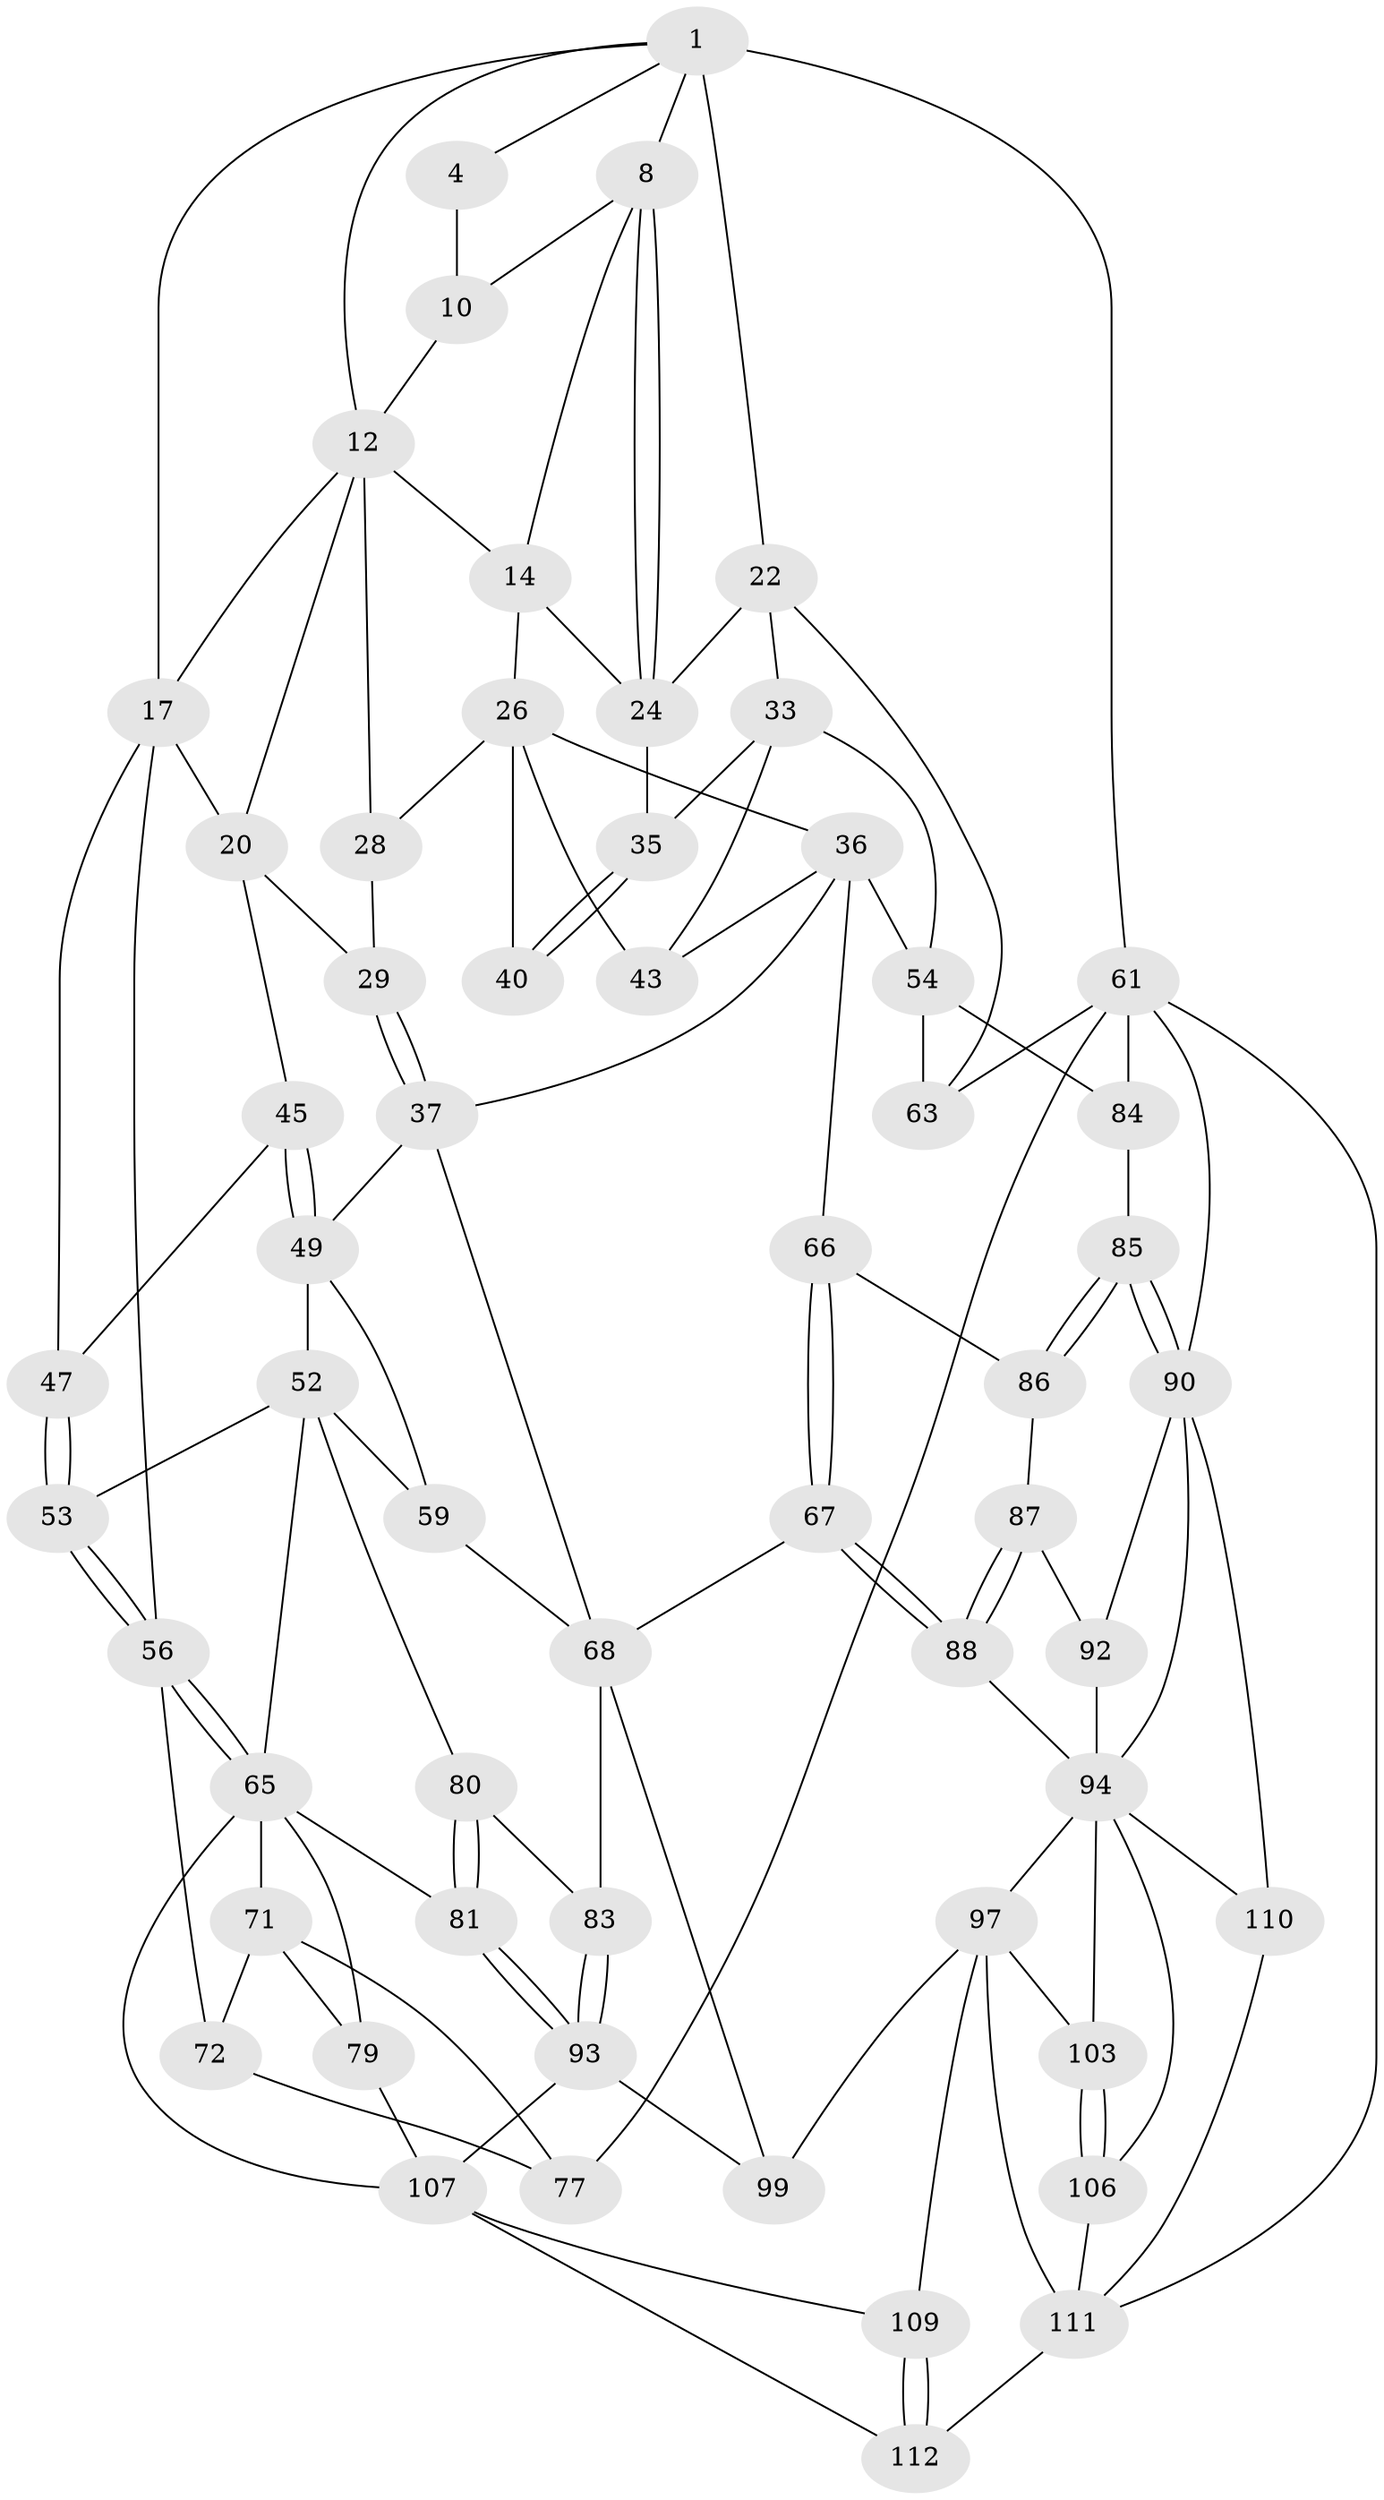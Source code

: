 // original degree distribution, {3: 0.03418803418803419, 6: 0.24786324786324787, 4: 0.23931623931623933, 5: 0.47863247863247865}
// Generated by graph-tools (version 1.1) at 2025/21/03/04/25 18:21:28]
// undirected, 58 vertices, 126 edges
graph export_dot {
graph [start="1"]
  node [color=gray90,style=filled];
  1 [pos="+0.7074972988113742+0",super="+2+6+16"];
  4 [pos="+0.29409144430465084+0",super="+5"];
  8 [pos="+0.6077333113649772+0.21229853596951745",super="+9"];
  10 [pos="+0.6063862125605978+0.044045580637152006",super="+11"];
  12 [pos="+0.3560463800640057+0.10840887965075857",super="+13+15"];
  14 [pos="+0.5665155463369257+0.2544620730155332",super="+25"];
  17 [pos="+0.1035936635197627+0.2773080233954834",super="+18+21"];
  20 [pos="+0.20011636029523264+0.3383302346733827",super="+30"];
  22 [pos="+1+0.34043182082668016",super="+23+32"];
  24 [pos="+0.8173858079599555+0.305580912674742",super="+31"];
  26 [pos="+0.5641620919580969+0.2972913060016689",super="+27+41"];
  28 [pos="+0.3674831436517719+0.3237088081272909"];
  29 [pos="+0.33866311591674614+0.36789253605446287"];
  33 [pos="+0.9261621804947163+0.45514723414102926",super="+34"];
  35 [pos="+0.823682166396268+0.40001911329851986"];
  36 [pos="+0.4836852830915543+0.4627129826333119",super="+44"];
  37 [pos="+0.4508414750015019+0.48326041870143505",super="+48"];
  40 [pos="+0.7245744757925228+0.4103460239209721"];
  43 [pos="+0.686053801914167+0.552734553074129"];
  45 [pos="+0.21814322039503448+0.39586017329260725",super="+46"];
  47 [pos="+0.11185331426195999+0.5250242758361905"];
  49 [pos="+0.3453555296348945+0.5200412333700122",super="+50"];
  52 [pos="+0.15676308438286354+0.5569876742171004",super="+60"];
  53 [pos="+0.12006992378464339+0.5486201581441398"];
  54 [pos="+0.8544439756718404+0.5702801587569161",super="+69"];
  56 [pos="+0.11171129996675919+0.5744250105558889",super="+57"];
  59 [pos="+0.2670086692932614+0.6567282662874542"];
  61 [pos="+1+1",super="+62+89"];
  63 [pos="+1+0.7474929803453226"];
  65 [pos="+0.12246503189357086+0.6571231429056164",super="+70"];
  66 [pos="+0.6664712196256848+0.6167559778192125"];
  67 [pos="+0.49731684590651304+0.709313505289796"];
  68 [pos="+0.44509665933514125+0.6592761332034346",super="+73"];
  71 [pos="+0.07815246904711616+0.6647608809236392",super="+76"];
  72 [pos="+0.04522204268244653+0.6564513096196436",super="+75"];
  77 [pos="+0+0.9255097485230114"];
  79 [pos="+0+0.8556576853499616"];
  80 [pos="+0.14665666763419483+0.7047777869455296"];
  81 [pos="+0.09778485777101288+0.8130445970253709"];
  83 [pos="+0.207225629371448+0.7436173540149853"];
  84 [pos="+0.7584777669456152+0.7321409063934169"];
  85 [pos="+0.7330830612296156+0.7326856373548701"];
  86 [pos="+0.6756677580551084+0.6344272533891274"];
  87 [pos="+0.581723014547203+0.7624843267789301"];
  88 [pos="+0.4971451853157654+0.7244563193695949"];
  90 [pos="+0.7173733595357286+0.7704077086005191",super="+101+91"];
  92 [pos="+0.5939435279343078+0.7727933489383341"];
  93 [pos="+0.12101034689800469+0.8095300855365497",super="+100"];
  94 [pos="+0.5621995548525727+0.8254508320011112",super="+95+102"];
  97 [pos="+0.36011356556937135+0.8393408416275339",super="+98+104"];
  99 [pos="+0.3028524704052396+0.7813196167223893"];
  103 [pos="+0.4992609714773313+0.8919291156614385"];
  106 [pos="+0.5816660412607538+0.9966452852741702"];
  107 [pos="+0.20537711313598342+0.8965242545279082",super="+108"];
  109 [pos="+0.23648229905333581+0.9032045690469033"];
  110 [pos="+0.7125753058184158+1"];
  111 [pos="+0.3599093992351738+0.9276427231846868",super="+115"];
  112 [pos="+0.28442838938749343+0.9382078488022806",super="+113"];
  1 -- 4;
  1 -- 12;
  1 -- 8;
  1 -- 22 [weight=2];
  1 -- 17;
  1 -- 61 [weight=2];
  4 -- 10 [weight=2];
  8 -- 24;
  8 -- 24;
  8 -- 10;
  8 -- 14;
  10 -- 12;
  12 -- 17;
  12 -- 28;
  12 -- 20;
  12 -- 14;
  14 -- 26;
  14 -- 24;
  17 -- 20;
  17 -- 47;
  17 -- 56;
  20 -- 45;
  20 -- 29;
  22 -- 24;
  22 -- 33;
  22 -- 63;
  24 -- 35;
  26 -- 28;
  26 -- 36;
  26 -- 40;
  26 -- 43;
  28 -- 29;
  29 -- 37;
  29 -- 37;
  33 -- 54;
  33 -- 43;
  33 -- 35;
  35 -- 40;
  35 -- 40;
  36 -- 37;
  36 -- 66;
  36 -- 43;
  36 -- 54;
  37 -- 49;
  37 -- 68;
  45 -- 49 [weight=2];
  45 -- 49;
  45 -- 47;
  47 -- 53;
  47 -- 53;
  49 -- 59;
  49 -- 52;
  52 -- 53;
  52 -- 80;
  52 -- 65;
  52 -- 59;
  53 -- 56;
  53 -- 56;
  54 -- 84;
  54 -- 63;
  56 -- 65;
  56 -- 65;
  56 -- 72 [weight=2];
  59 -- 68;
  61 -- 90;
  61 -- 84;
  61 -- 63;
  61 -- 77;
  61 -- 111;
  65 -- 81;
  65 -- 71;
  65 -- 79;
  65 -- 107;
  66 -- 67;
  66 -- 67;
  66 -- 86;
  67 -- 68;
  67 -- 88;
  67 -- 88;
  68 -- 99;
  68 -- 83;
  71 -- 72;
  71 -- 77;
  71 -- 79;
  72 -- 77;
  79 -- 107;
  80 -- 81;
  80 -- 81;
  80 -- 83;
  81 -- 93;
  81 -- 93;
  83 -- 93;
  83 -- 93;
  84 -- 85;
  85 -- 86;
  85 -- 86;
  85 -- 90;
  85 -- 90;
  86 -- 87;
  87 -- 88;
  87 -- 88;
  87 -- 92;
  88 -- 94;
  90 -- 110;
  90 -- 92;
  90 -- 94;
  92 -- 94;
  93 -- 107;
  93 -- 99;
  94 -- 97;
  94 -- 103;
  94 -- 110;
  94 -- 106;
  97 -- 99;
  97 -- 109;
  97 -- 111;
  97 -- 103;
  103 -- 106;
  103 -- 106;
  106 -- 111;
  107 -- 109;
  107 -- 112;
  109 -- 112;
  109 -- 112;
  110 -- 111;
  111 -- 112 [weight=2];
}
